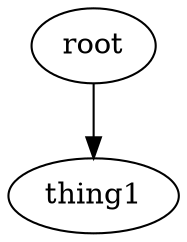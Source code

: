 digraph D {
    root_94 [label="root"];
    thing1_95 [label="thing1"];
    root_94 -> thing1_95;
}
